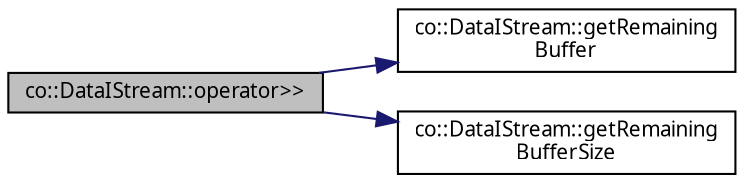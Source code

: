digraph "co::DataIStream::operator&gt;&gt;"
{
  edge [fontname="Sans",fontsize="10",labelfontname="Sans",labelfontsize="10"];
  node [fontname="Sans",fontsize="10",shape=record];
  rankdir="LR";
  Node1 [label="co::DataIStream::operator\>\>",height=0.2,width=0.4,color="black", fillcolor="grey75", style="filled" fontcolor="black"];
  Node1 -> Node2 [color="midnightblue",fontsize="10",style="solid",fontname="Sans"];
  Node2 [label="co::DataIStream::getRemaining\lBuffer",height=0.2,width=0.4,color="black", fillcolor="white", style="filled",URL="$classco_1_1DataIStream.html#aebb79ab3f9c83cac9be932c4e4ecdbd6"];
  Node1 -> Node3 [color="midnightblue",fontsize="10",style="solid",fontname="Sans"];
  Node3 [label="co::DataIStream::getRemaining\lBufferSize",height=0.2,width=0.4,color="black", fillcolor="white", style="filled",URL="$classco_1_1DataIStream.html#ac9403b531f7d38ed2bfa7e64603006d9"];
}
